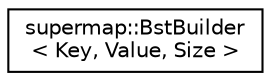digraph "Graphical Class Hierarchy"
{
 // LATEX_PDF_SIZE
  edge [fontname="Helvetica",fontsize="10",labelfontname="Helvetica",labelfontsize="10"];
  node [fontname="Helvetica",fontsize="10",shape=record];
  rankdir="LR";
  Node0 [label="supermap::BstBuilder\l\< Key, Value, Size \>",height=0.2,width=0.4,color="black", fillcolor="white", style="filled",URL="$classsupermap_1_1BstBuilder.html",tooltip=" "];
}
